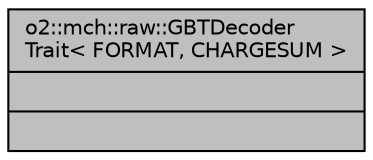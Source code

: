 digraph "o2::mch::raw::GBTDecoderTrait&lt; FORMAT, CHARGESUM &gt;"
{
 // INTERACTIVE_SVG=YES
  bgcolor="transparent";
  edge [fontname="Helvetica",fontsize="10",labelfontname="Helvetica",labelfontsize="10"];
  node [fontname="Helvetica",fontsize="10",shape=record];
  Node1 [label="{o2::mch::raw::GBTDecoder\lTrait\< FORMAT, CHARGESUM \>\n||}",height=0.2,width=0.4,color="black", fillcolor="grey75", style="filled", fontcolor="black"];
}
